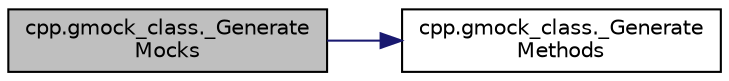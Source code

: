 digraph "cpp.gmock_class._GenerateMocks"
{
  edge [fontname="Helvetica",fontsize="10",labelfontname="Helvetica",labelfontsize="10"];
  node [fontname="Helvetica",fontsize="10",shape=record];
  rankdir="LR";
  Node4 [label="cpp.gmock_class._Generate\lMocks",height=0.2,width=0.4,color="black", fillcolor="grey75", style="filled", fontcolor="black"];
  Node4 -> Node5 [color="midnightblue",fontsize="10",style="solid",fontname="Helvetica"];
  Node5 [label="cpp.gmock_class._Generate\lMethods",height=0.2,width=0.4,color="black", fillcolor="white", style="filled",URL="$d9/d4e/namespacecpp_1_1gmock__class.html#ae1b91676e6a4c7ae21c3ef2394a096a1"];
}
